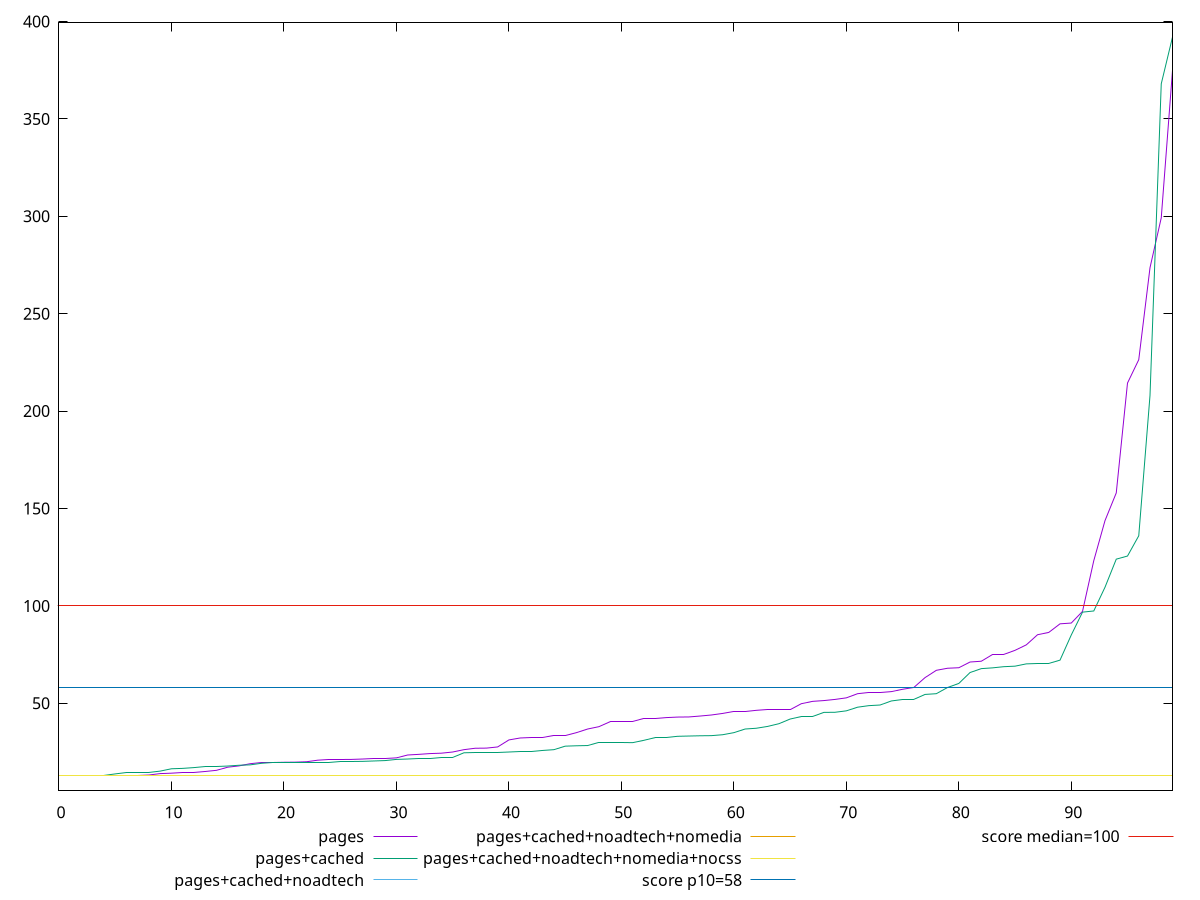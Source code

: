 reset

$pages <<EOF
0 12.8
1 12.8
2 12.8
3 12.8
4 12.8
5 12.8
6 12.8
7 12.8
8 13.200000000000001
9 13.92
10 14.133333333333335
11 14.240000000000002
12 14.240000000000148
13 15
14 15.600000000000001
15 17.2
16 17.866666666666667
17 19
18 19.6
19 19.6
20 19.733333333333334
21 19.800000000000182
22 20
23 20.8
24 21
25 21
26 21.200000000000003
27 21.400000000000002
28 21.59999999999982
29 21.6
30 22
31 23.46666666666667
32 23.8
33 24.200000000000184
34 24.400000000000002
35 24.99999999999982
36 26.199999999999818
37 26.93333333333358
38 26.99999999999982
39 27.6
40 31.200000000000003
41 32.2
42 32.266666666666666
43 32.266666666666666
44 33.333333333333336
45 33.33333333333358
46 34.93333333333358
47 36.800000000000004
48 38.000000000000185
49 40.800000000000004
50 40.800000000000004
51 40.800000000000004
52 42.2
53 42.2
54 42.66666666666691
55 42.93333333333334
56 43
57 43.46666666666667
58 44
59 44.79999999999976
60 45.6
61 45.6
62 46.39999999999982
63 46.93333333333334
64 46.93333333333358
65 46.93333333333358
66 49.80000000000018
67 51
68 51.400000000000006
69 51.999999999999815
70 52.79999999999977
71 54.93333333333333
72 55.466666666666676
73 55.466666666666676
74 55.99999999999976
75 57.19999999999982
76 58.133333333333326
77 63.2
78 66.93333333333334
79 68
80 68.26666666666667
81 71.2
82 71.60000000000001
83 74.93333333333334
84 74.93333333333358
85 77.2
86 80
87 85.2
88 86.4
89 90.80000000000001
90 91.2
91 97.2
92 123.2
93 143.8
94 157.99999999999966
95 214.3999999999993
96 226.4
97 273.6
98 299.19999999999925
99 374.8000000000004
EOF

$pagesCached <<EOF
0 12.8
1 12.8
2 12.8
3 12.8
4 12.8
5 13.76
6 14.59999999999982
7 14.600000000000001
8 14.600000000000001
9 15.200000000000184
10 16.400000000000183
11 16.6
12 16.99999999999982
13 17.6
14 17.6
15 17.79999999999982
16 18.2
17 18.400000000000183
18 19.200000000000003
19 19.6
20 19.6
21 19.6
22 19.600000000000183
23 19.8
24 19.8
25 20.000000000000185
26 20.000000000000185
27 20.200000000000003
28 20.400000000000002
29 20.6
30 21.199999999999818
31 21.39999999999982
32 21.600000000000183
33 21.600000000000183
34 22.200000000000003
35 22.200000000000003
36 24.6
37 24.8
38 24.800000000000182
39 24.800000000000182
40 25
41 25.39999999999982
42 25.400000000000002
43 25.8
44 26.200000000000003
45 28.000000000000185
46 28.200000000000003
47 28.32
48 29.759999999999856
49 29.760000000000005
50 29.760000000000005
51 29.8
52 31
53 32.2
54 32.20000000000019
55 33.06666666666642
56 33.20000000000019
57 33.33333333333285
58 33.40000000000018
59 33.866666666666426
60 34.93333333333334
61 36.800000000000004
62 37.19999999999982
63 38.1333333333331
64 39.52000000000015
65 41.920000000000144
66 43.400000000000006
67 43.400000000000006
68 45.333333333333336
69 45.399999999999636
70 46.13333333333309
71 48
72 48.800000000000004
73 49.11999999999986
74 51.200000000000244
75 52.000000000000185
76 52.00000000000024
77 54.560000000000585
78 54.93333333333333
79 58.133333333333326
80 60.2
81 65.80000000000037
82 67.8
83 68.20000000000019
84 68.79999999999976
85 69.06666666666666
86 70.24
87 70.60000000000001
88 70.6000000000002
89 72.1600000000003
90 85.06666666666692
91 96.80000000000001
92 97.4
93 109.60000000000001
94 123.99999999999928
95 125.60000000000001
96 136.00000000000074
97 208
98 367.9999999999985
99 391.9999999999993
EOF

$pagesCachedNoadtech <<EOF
0 12.8
1 12.8
2 12.8
3 12.8
4 12.8
5 12.8
6 12.8
7 12.8
8 12.8
9 12.8
10 12.8
11 12.8
12 12.8
13 12.8
14 12.8
15 12.8
16 12.8
17 12.8
18 12.8
19 12.8
20 12.8
21 12.8
22 12.8
23 12.8
24 12.8
25 12.8
26 12.8
27 12.8
28 12.8
29 12.8
30 12.8
31 12.8
32 12.8
33 12.8
34 12.8
35 12.8
36 12.8
37 12.8
38 12.8
39 12.8
40 12.8
41 12.8
42 12.8
43 12.8
44 12.8
45 12.8
46 12.8
47 12.8
48 12.8
49 12.8
50 12.8
51 12.8
52 12.8
53 12.8
54 12.8
55 12.8
56 12.8
57 12.8
58 12.8
59 12.8
60 12.8
61 12.8
62 12.8
63 12.8
64 12.8
65 12.8
66 12.8
67 12.8
68 12.8
69 12.8
70 12.8
71 12.8
72 12.8
73 12.8
74 12.8
75 12.8
76 12.8
77 12.8
78 12.8
79 12.8
80 12.8
81 12.8
82 12.8
83 12.8
84 12.8
85 12.8
86 12.8
87 12.8
88 12.8
89 12.8
90 12.8
91 12.8
92 12.8
93 12.8
94 12.8
95 12.8
96 12.8
97 12.8
98 12.8
99 12.8
EOF

$pagesCachedNoadtechNomedia <<EOF
0 12.8
1 12.8
2 12.8
3 12.8
4 12.8
5 12.8
6 12.8
7 12.8
8 12.8
9 12.8
10 12.8
11 12.8
12 12.8
13 12.8
14 12.8
15 12.8
16 12.8
17 12.8
18 12.8
19 12.8
20 12.8
21 12.8
22 12.8
23 12.8
24 12.8
25 12.8
26 12.8
27 12.8
28 12.8
29 12.8
30 12.8
31 12.8
32 12.8
33 12.8
34 12.8
35 12.8
36 12.8
37 12.8
38 12.8
39 12.8
40 12.8
41 12.8
42 12.8
43 12.8
44 12.8
45 12.8
46 12.8
47 12.8
48 12.8
49 12.8
50 12.8
51 12.8
52 12.8
53 12.8
54 12.8
55 12.8
56 12.8
57 12.8
58 12.8
59 12.8
60 12.8
61 12.8
62 12.8
63 12.8
64 12.8
65 12.8
66 12.8
67 12.8
68 12.8
69 12.8
70 12.8
71 12.8
72 12.8
73 12.8
74 12.8
75 12.8
76 12.8
77 12.8
78 12.8
79 12.8
80 12.8
81 12.8
82 12.8
83 12.8
84 12.8
85 12.8
86 12.8
87 12.8
88 12.8
89 12.8
90 12.8
91 12.8
92 12.8
93 12.8
94 12.8
95 12.8
96 12.8
97 12.8
98 12.8
99 12.8
EOF

$pagesCachedNoadtechNomediaNocss <<EOF
0 12.8
1 12.8
2 12.8
3 12.8
4 12.8
5 12.8
6 12.8
7 12.8
8 12.8
9 12.8
10 12.8
11 12.8
12 12.8
13 12.8
14 12.8
15 12.8
16 12.8
17 12.8
18 12.8
19 12.8
20 12.8
21 12.8
22 12.8
23 12.8
24 12.8
25 12.8
26 12.8
27 12.8
28 12.8
29 12.8
30 12.8
31 12.8
32 12.8
33 12.8
34 12.8
35 12.8
36 12.8
37 12.8
38 12.8
39 12.8
40 12.8
41 12.8
42 12.8
43 12.8
44 12.8
45 12.8
46 12.8
47 12.8
48 12.8
49 12.8
50 12.8
51 12.8
52 12.8
53 12.8
54 12.8
55 12.8
56 12.8
57 12.8
58 12.8
59 12.8
60 12.8
61 12.8
62 12.8
63 12.8
64 12.8
65 12.8
66 12.8
67 12.8
68 12.8
69 12.8
70 12.8
71 12.8
72 12.8
73 12.8
74 12.8
75 12.8
76 12.8
77 12.8
78 12.8
79 12.8
80 12.8
81 12.8
82 12.8
83 12.8
84 12.8
85 12.8
86 12.8
87 12.8
88 12.8
89 12.8
90 12.8
91 12.8
92 12.8
93 12.8
94 12.8
95 12.8
96 12.8
97 12.8
98 12.8
99 12.8
EOF

set key outside below
set xrange [0:99]
set yrange [5.216000000000014:399.5839999999993]
set trange [5.216000000000014:399.5839999999993]
set terminal svg size 640, 580 enhanced background rgb 'white'
set output "report_00019_2021-02-10T18-14-37.922Z//estimated-input-latency/comparison/sorted/all_raw.svg"

plot $pages title "pages" with line, \
     $pagesCached title "pages+cached" with line, \
     $pagesCachedNoadtech title "pages+cached+noadtech" with line, \
     $pagesCachedNoadtechNomedia title "pages+cached+noadtech+nomedia" with line, \
     $pagesCachedNoadtechNomediaNocss title "pages+cached+noadtech+nomedia+nocss" with line, \
     58 title "score p10=58", \
     100 title "score median=100"

reset
